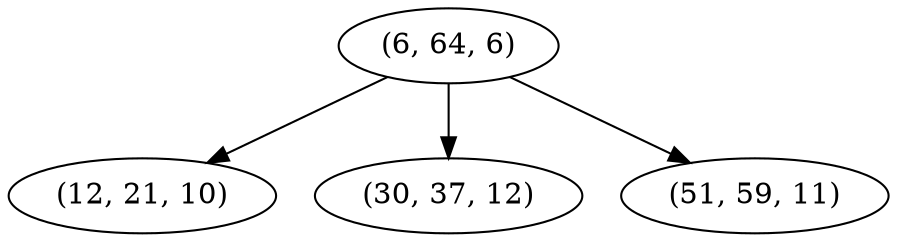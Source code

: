 digraph tree {
    "(6, 64, 6)";
    "(12, 21, 10)";
    "(30, 37, 12)";
    "(51, 59, 11)";
    "(6, 64, 6)" -> "(12, 21, 10)";
    "(6, 64, 6)" -> "(30, 37, 12)";
    "(6, 64, 6)" -> "(51, 59, 11)";
}

